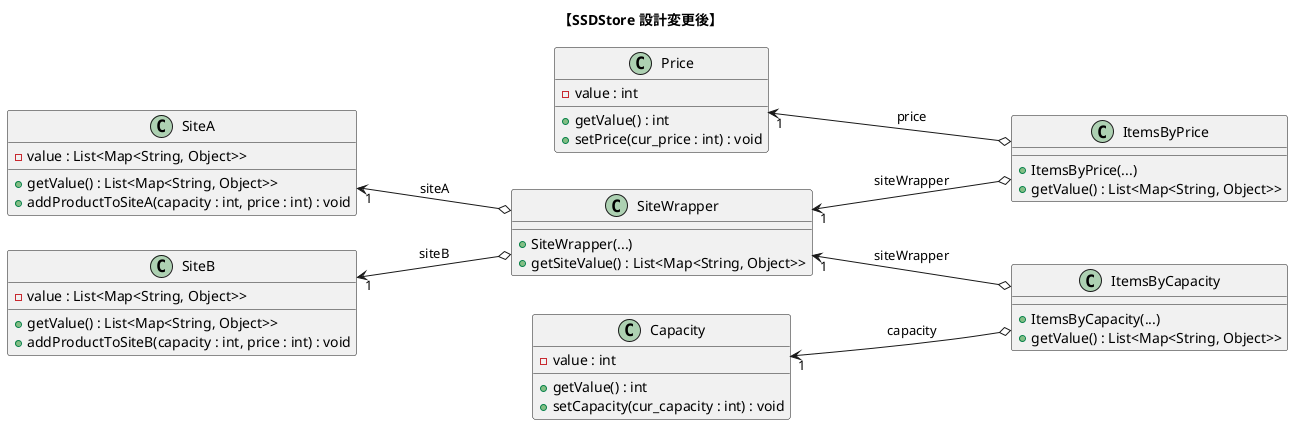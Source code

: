 @startuml ssdStore_class_pull_CFD
title "【SSDStore 設計変更後】"

left to right direction

class "Price"{
    - value : int
    + getValue() : int
    + setPrice(cur_price : int) : void
}

class "SiteA"{
    - value : List<Map<String, Object>>
    + getValue() : List<Map<String, Object>>
    + addProductToSiteA(capacity : int, price : int) : void
}

class "SiteB"{
    - value : List<Map<String, Object>>
    + getValue() : List<Map<String, Object>>
    + addProductToSiteB(capacity : int, price : int) : void
}

class "Capacity"{
    - value : int
    + getValue() : int
    + setCapacity(cur_capacity : int) : void
}

class "ItemsByPrice"{
    + ItemsByPrice(...)
    + getValue() : List<Map<String, Object>>
}

class "ItemsByCapacity"{
    + ItemsByCapacity(...)
    + getValue() : List<Map<String, Object>>
}

class "SiteWrapper"{
    + SiteWrapper(...)
    + getSiteValue() : List<Map<String, Object>>
}

'---------------------------------------------------------
"SiteA" "1" <---o "SiteWrapper" : "siteA"
"SiteB" "1" <---o "SiteWrapper" : "siteB"

"SiteWrapper" "1" <---o "ItemsByPrice" : "siteWrapper"
"Price" "1" <---o "ItemsByPrice" : "price"

"SiteWrapper" "1" <---o "ItemsByCapacity" : "siteWrapper"
"Capacity" "1" <---o "ItemsByCapacity" : "capacity"

@enduml
